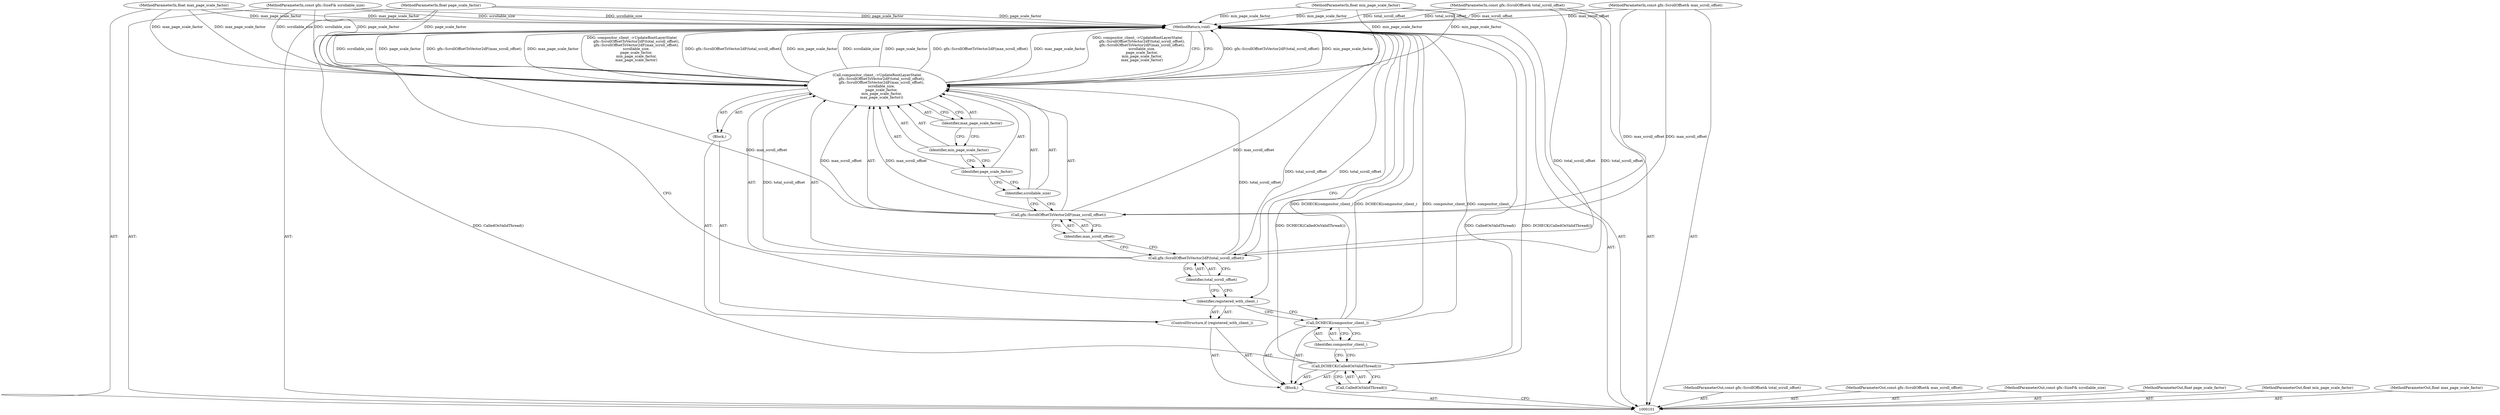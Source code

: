 digraph "0_Chrome_0e3d721470add955c056e3051614f58c7220e85b_12" {
"1000125" [label="(MethodReturn,void)"];
"1000113" [label="(ControlStructure,if (registered_with_client_))"];
"1000115" [label="(Block,)"];
"1000114" [label="(Identifier,registered_with_client_)"];
"1000116" [label="(Call,compositor_client_->UpdateRootLayerState(\n        gfx::ScrollOffsetToVector2dF(total_scroll_offset),\n        gfx::ScrollOffsetToVector2dF(max_scroll_offset),\n        scrollable_size,\n        page_scale_factor,\n        min_page_scale_factor,\n        max_page_scale_factor))"];
"1000118" [label="(Identifier,total_scroll_offset)"];
"1000117" [label="(Call,gfx::ScrollOffsetToVector2dF(total_scroll_offset))"];
"1000120" [label="(Identifier,max_scroll_offset)"];
"1000119" [label="(Call,gfx::ScrollOffsetToVector2dF(max_scroll_offset))"];
"1000121" [label="(Identifier,scrollable_size)"];
"1000122" [label="(Identifier,page_scale_factor)"];
"1000123" [label="(Identifier,min_page_scale_factor)"];
"1000124" [label="(Identifier,max_page_scale_factor)"];
"1000102" [label="(MethodParameterIn,const gfx::ScrollOffset& total_scroll_offset)"];
"1000152" [label="(MethodParameterOut,const gfx::ScrollOffset& total_scroll_offset)"];
"1000103" [label="(MethodParameterIn,const gfx::ScrollOffset& max_scroll_offset)"];
"1000153" [label="(MethodParameterOut,const gfx::ScrollOffset& max_scroll_offset)"];
"1000104" [label="(MethodParameterIn,const gfx::SizeF& scrollable_size)"];
"1000154" [label="(MethodParameterOut,const gfx::SizeF& scrollable_size)"];
"1000105" [label="(MethodParameterIn,float page_scale_factor)"];
"1000155" [label="(MethodParameterOut,float page_scale_factor)"];
"1000106" [label="(MethodParameterIn,float min_page_scale_factor)"];
"1000156" [label="(MethodParameterOut,float min_page_scale_factor)"];
"1000108" [label="(Block,)"];
"1000107" [label="(MethodParameterIn,float max_page_scale_factor)"];
"1000157" [label="(MethodParameterOut,float max_page_scale_factor)"];
"1000110" [label="(Call,CalledOnValidThread())"];
"1000109" [label="(Call,DCHECK(CalledOnValidThread()))"];
"1000112" [label="(Identifier,compositor_client_)"];
"1000111" [label="(Call,DCHECK(compositor_client_))"];
"1000125" -> "1000101"  [label="AST: "];
"1000125" -> "1000116"  [label="CFG: "];
"1000125" -> "1000114"  [label="CFG: "];
"1000116" -> "1000125"  [label="DDG: gfx::ScrollOffsetToVector2dF(total_scroll_offset)"];
"1000116" -> "1000125"  [label="DDG: min_page_scale_factor"];
"1000116" -> "1000125"  [label="DDG: scrollable_size"];
"1000116" -> "1000125"  [label="DDG: page_scale_factor"];
"1000116" -> "1000125"  [label="DDG: gfx::ScrollOffsetToVector2dF(max_scroll_offset)"];
"1000116" -> "1000125"  [label="DDG: max_page_scale_factor"];
"1000116" -> "1000125"  [label="DDG: compositor_client_->UpdateRootLayerState(\n        gfx::ScrollOffsetToVector2dF(total_scroll_offset),\n        gfx::ScrollOffsetToVector2dF(max_scroll_offset),\n        scrollable_size,\n        page_scale_factor,\n        min_page_scale_factor,\n        max_page_scale_factor)"];
"1000107" -> "1000125"  [label="DDG: max_page_scale_factor"];
"1000104" -> "1000125"  [label="DDG: scrollable_size"];
"1000105" -> "1000125"  [label="DDG: page_scale_factor"];
"1000103" -> "1000125"  [label="DDG: max_scroll_offset"];
"1000117" -> "1000125"  [label="DDG: total_scroll_offset"];
"1000102" -> "1000125"  [label="DDG: total_scroll_offset"];
"1000111" -> "1000125"  [label="DDG: compositor_client_"];
"1000111" -> "1000125"  [label="DDG: DCHECK(compositor_client_)"];
"1000109" -> "1000125"  [label="DDG: CalledOnValidThread()"];
"1000109" -> "1000125"  [label="DDG: DCHECK(CalledOnValidThread())"];
"1000119" -> "1000125"  [label="DDG: max_scroll_offset"];
"1000106" -> "1000125"  [label="DDG: min_page_scale_factor"];
"1000113" -> "1000108"  [label="AST: "];
"1000114" -> "1000113"  [label="AST: "];
"1000115" -> "1000113"  [label="AST: "];
"1000115" -> "1000113"  [label="AST: "];
"1000116" -> "1000115"  [label="AST: "];
"1000114" -> "1000113"  [label="AST: "];
"1000114" -> "1000111"  [label="CFG: "];
"1000118" -> "1000114"  [label="CFG: "];
"1000125" -> "1000114"  [label="CFG: "];
"1000116" -> "1000115"  [label="AST: "];
"1000116" -> "1000124"  [label="CFG: "];
"1000117" -> "1000116"  [label="AST: "];
"1000119" -> "1000116"  [label="AST: "];
"1000121" -> "1000116"  [label="AST: "];
"1000122" -> "1000116"  [label="AST: "];
"1000123" -> "1000116"  [label="AST: "];
"1000124" -> "1000116"  [label="AST: "];
"1000125" -> "1000116"  [label="CFG: "];
"1000116" -> "1000125"  [label="DDG: gfx::ScrollOffsetToVector2dF(total_scroll_offset)"];
"1000116" -> "1000125"  [label="DDG: min_page_scale_factor"];
"1000116" -> "1000125"  [label="DDG: scrollable_size"];
"1000116" -> "1000125"  [label="DDG: page_scale_factor"];
"1000116" -> "1000125"  [label="DDG: gfx::ScrollOffsetToVector2dF(max_scroll_offset)"];
"1000116" -> "1000125"  [label="DDG: max_page_scale_factor"];
"1000116" -> "1000125"  [label="DDG: compositor_client_->UpdateRootLayerState(\n        gfx::ScrollOffsetToVector2dF(total_scroll_offset),\n        gfx::ScrollOffsetToVector2dF(max_scroll_offset),\n        scrollable_size,\n        page_scale_factor,\n        min_page_scale_factor,\n        max_page_scale_factor)"];
"1000117" -> "1000116"  [label="DDG: total_scroll_offset"];
"1000119" -> "1000116"  [label="DDG: max_scroll_offset"];
"1000104" -> "1000116"  [label="DDG: scrollable_size"];
"1000105" -> "1000116"  [label="DDG: page_scale_factor"];
"1000106" -> "1000116"  [label="DDG: min_page_scale_factor"];
"1000107" -> "1000116"  [label="DDG: max_page_scale_factor"];
"1000118" -> "1000117"  [label="AST: "];
"1000118" -> "1000114"  [label="CFG: "];
"1000117" -> "1000118"  [label="CFG: "];
"1000117" -> "1000116"  [label="AST: "];
"1000117" -> "1000118"  [label="CFG: "];
"1000118" -> "1000117"  [label="AST: "];
"1000120" -> "1000117"  [label="CFG: "];
"1000117" -> "1000125"  [label="DDG: total_scroll_offset"];
"1000117" -> "1000116"  [label="DDG: total_scroll_offset"];
"1000102" -> "1000117"  [label="DDG: total_scroll_offset"];
"1000120" -> "1000119"  [label="AST: "];
"1000120" -> "1000117"  [label="CFG: "];
"1000119" -> "1000120"  [label="CFG: "];
"1000119" -> "1000116"  [label="AST: "];
"1000119" -> "1000120"  [label="CFG: "];
"1000120" -> "1000119"  [label="AST: "];
"1000121" -> "1000119"  [label="CFG: "];
"1000119" -> "1000125"  [label="DDG: max_scroll_offset"];
"1000119" -> "1000116"  [label="DDG: max_scroll_offset"];
"1000103" -> "1000119"  [label="DDG: max_scroll_offset"];
"1000121" -> "1000116"  [label="AST: "];
"1000121" -> "1000119"  [label="CFG: "];
"1000122" -> "1000121"  [label="CFG: "];
"1000122" -> "1000116"  [label="AST: "];
"1000122" -> "1000121"  [label="CFG: "];
"1000123" -> "1000122"  [label="CFG: "];
"1000123" -> "1000116"  [label="AST: "];
"1000123" -> "1000122"  [label="CFG: "];
"1000124" -> "1000123"  [label="CFG: "];
"1000124" -> "1000116"  [label="AST: "];
"1000124" -> "1000123"  [label="CFG: "];
"1000116" -> "1000124"  [label="CFG: "];
"1000102" -> "1000101"  [label="AST: "];
"1000102" -> "1000125"  [label="DDG: total_scroll_offset"];
"1000102" -> "1000117"  [label="DDG: total_scroll_offset"];
"1000152" -> "1000101"  [label="AST: "];
"1000103" -> "1000101"  [label="AST: "];
"1000103" -> "1000125"  [label="DDG: max_scroll_offset"];
"1000103" -> "1000119"  [label="DDG: max_scroll_offset"];
"1000153" -> "1000101"  [label="AST: "];
"1000104" -> "1000101"  [label="AST: "];
"1000104" -> "1000125"  [label="DDG: scrollable_size"];
"1000104" -> "1000116"  [label="DDG: scrollable_size"];
"1000154" -> "1000101"  [label="AST: "];
"1000105" -> "1000101"  [label="AST: "];
"1000105" -> "1000125"  [label="DDG: page_scale_factor"];
"1000105" -> "1000116"  [label="DDG: page_scale_factor"];
"1000155" -> "1000101"  [label="AST: "];
"1000106" -> "1000101"  [label="AST: "];
"1000106" -> "1000125"  [label="DDG: min_page_scale_factor"];
"1000106" -> "1000116"  [label="DDG: min_page_scale_factor"];
"1000156" -> "1000101"  [label="AST: "];
"1000108" -> "1000101"  [label="AST: "];
"1000109" -> "1000108"  [label="AST: "];
"1000111" -> "1000108"  [label="AST: "];
"1000113" -> "1000108"  [label="AST: "];
"1000107" -> "1000101"  [label="AST: "];
"1000107" -> "1000125"  [label="DDG: max_page_scale_factor"];
"1000107" -> "1000116"  [label="DDG: max_page_scale_factor"];
"1000157" -> "1000101"  [label="AST: "];
"1000110" -> "1000109"  [label="AST: "];
"1000110" -> "1000101"  [label="CFG: "];
"1000109" -> "1000110"  [label="CFG: "];
"1000109" -> "1000108"  [label="AST: "];
"1000109" -> "1000110"  [label="CFG: "];
"1000110" -> "1000109"  [label="AST: "];
"1000112" -> "1000109"  [label="CFG: "];
"1000109" -> "1000125"  [label="DDG: CalledOnValidThread()"];
"1000109" -> "1000125"  [label="DDG: DCHECK(CalledOnValidThread())"];
"1000112" -> "1000111"  [label="AST: "];
"1000112" -> "1000109"  [label="CFG: "];
"1000111" -> "1000112"  [label="CFG: "];
"1000111" -> "1000108"  [label="AST: "];
"1000111" -> "1000112"  [label="CFG: "];
"1000112" -> "1000111"  [label="AST: "];
"1000114" -> "1000111"  [label="CFG: "];
"1000111" -> "1000125"  [label="DDG: compositor_client_"];
"1000111" -> "1000125"  [label="DDG: DCHECK(compositor_client_)"];
}
